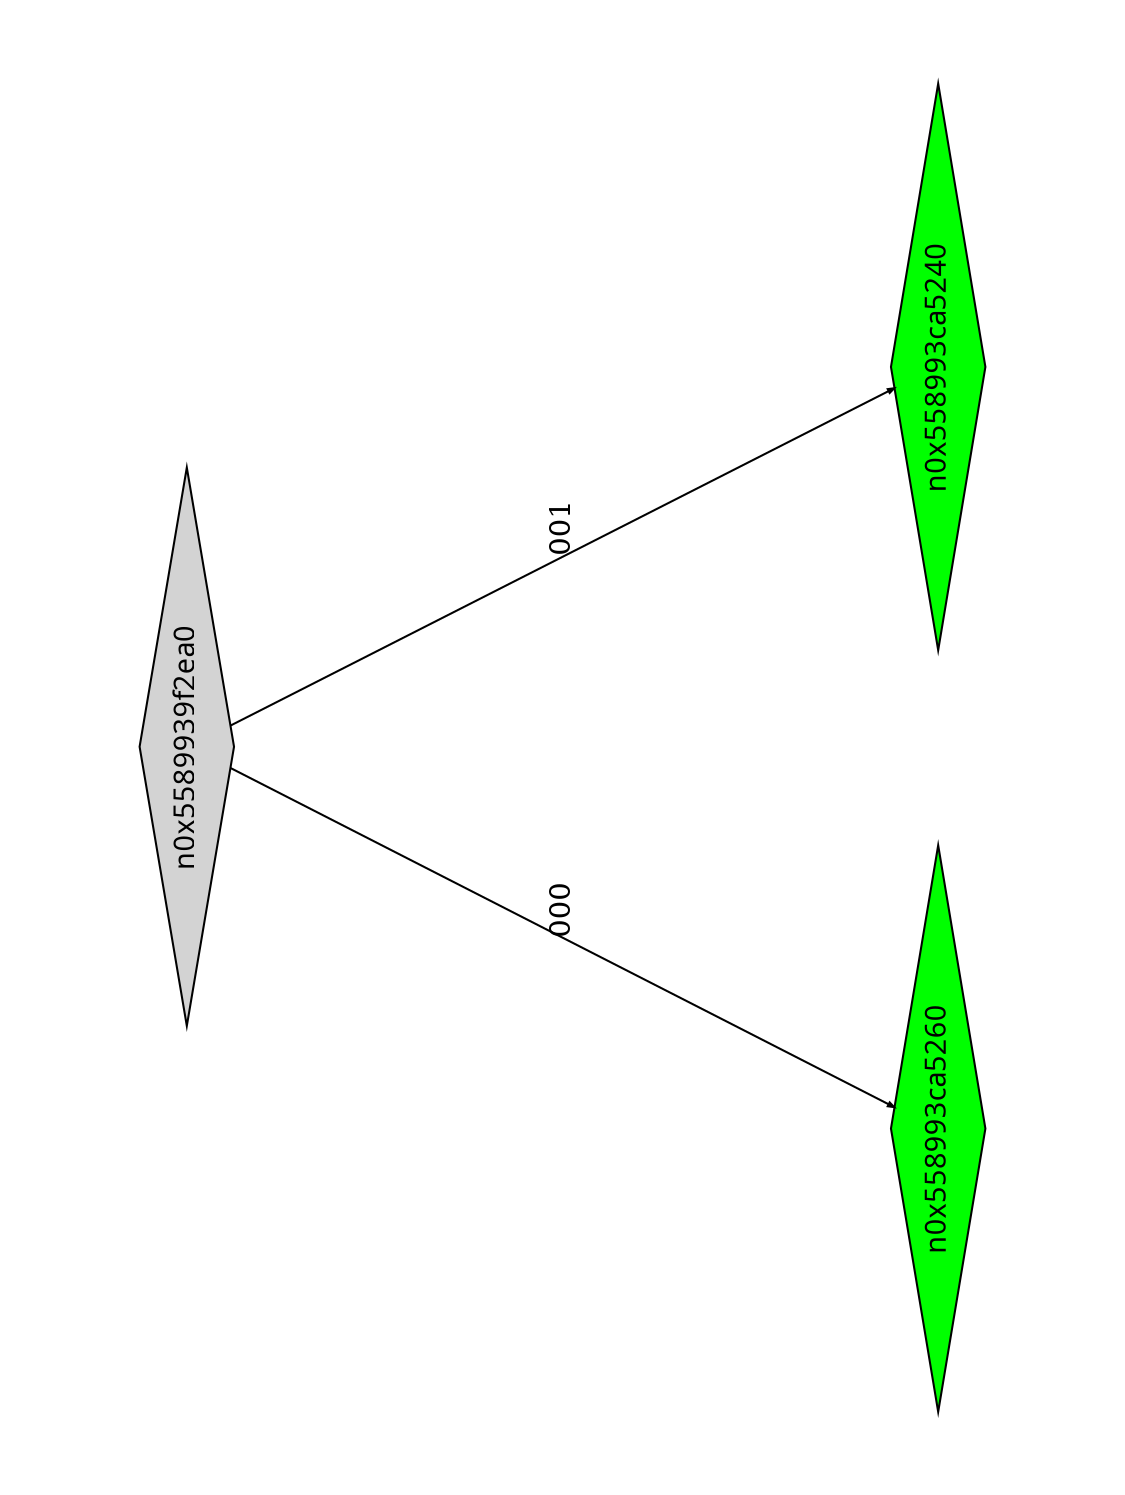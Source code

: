 digraph G {
	size="10,7.5";
	ratio=fill;
	rotate=90;
	center = "true";
	node [style="filled",width=.1,height=.1,fontname="Terminus"]
	edge [arrowsize=.3]
	n0x5589939f2ea0 [shape=diamond];
	n0x5589939f2ea0 -> n0x558993ca5260 [label=000];
	n0x5589939f2ea0 -> n0x558993ca5240 [label=001];
	n0x558993ca5240 [shape=diamond,fillcolor=green];
	n0x558993ca5260 [shape=diamond,fillcolor=green];
}

